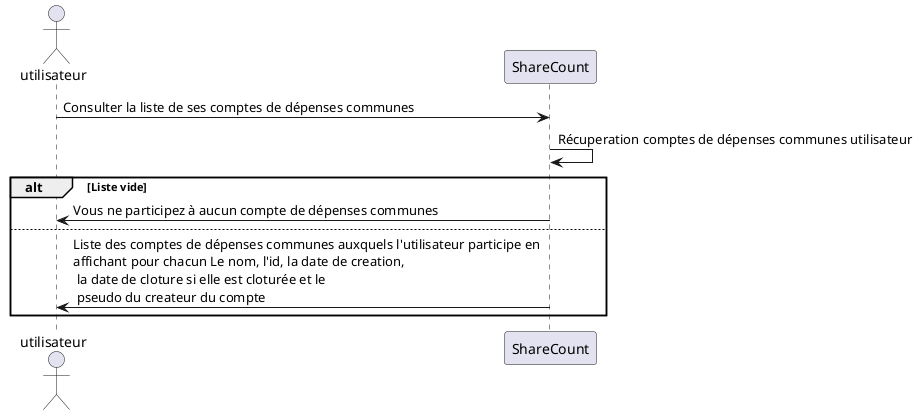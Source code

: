 @startuml  Consulter la liste de ses comptes de dépenses communes

actor utilisateur as user
participant ShareCount as sc

user -> sc 	: Consulter la liste de ses comptes de dépenses communes
sc -> sc 		: Récuperation comptes de dépenses communes utilisateur

alt Liste vide
sc -> user : Vous ne participez à aucun compte de dépenses communes
else
sc -> user : Liste des comptes de dépenses communes auxquels l'utilisateur participe en \naffichant pour chacun Le nom, l'id, la date de creation,\n la date de cloture si elle est cloturée et le\n pseudo du createur du compte

end

@enduml